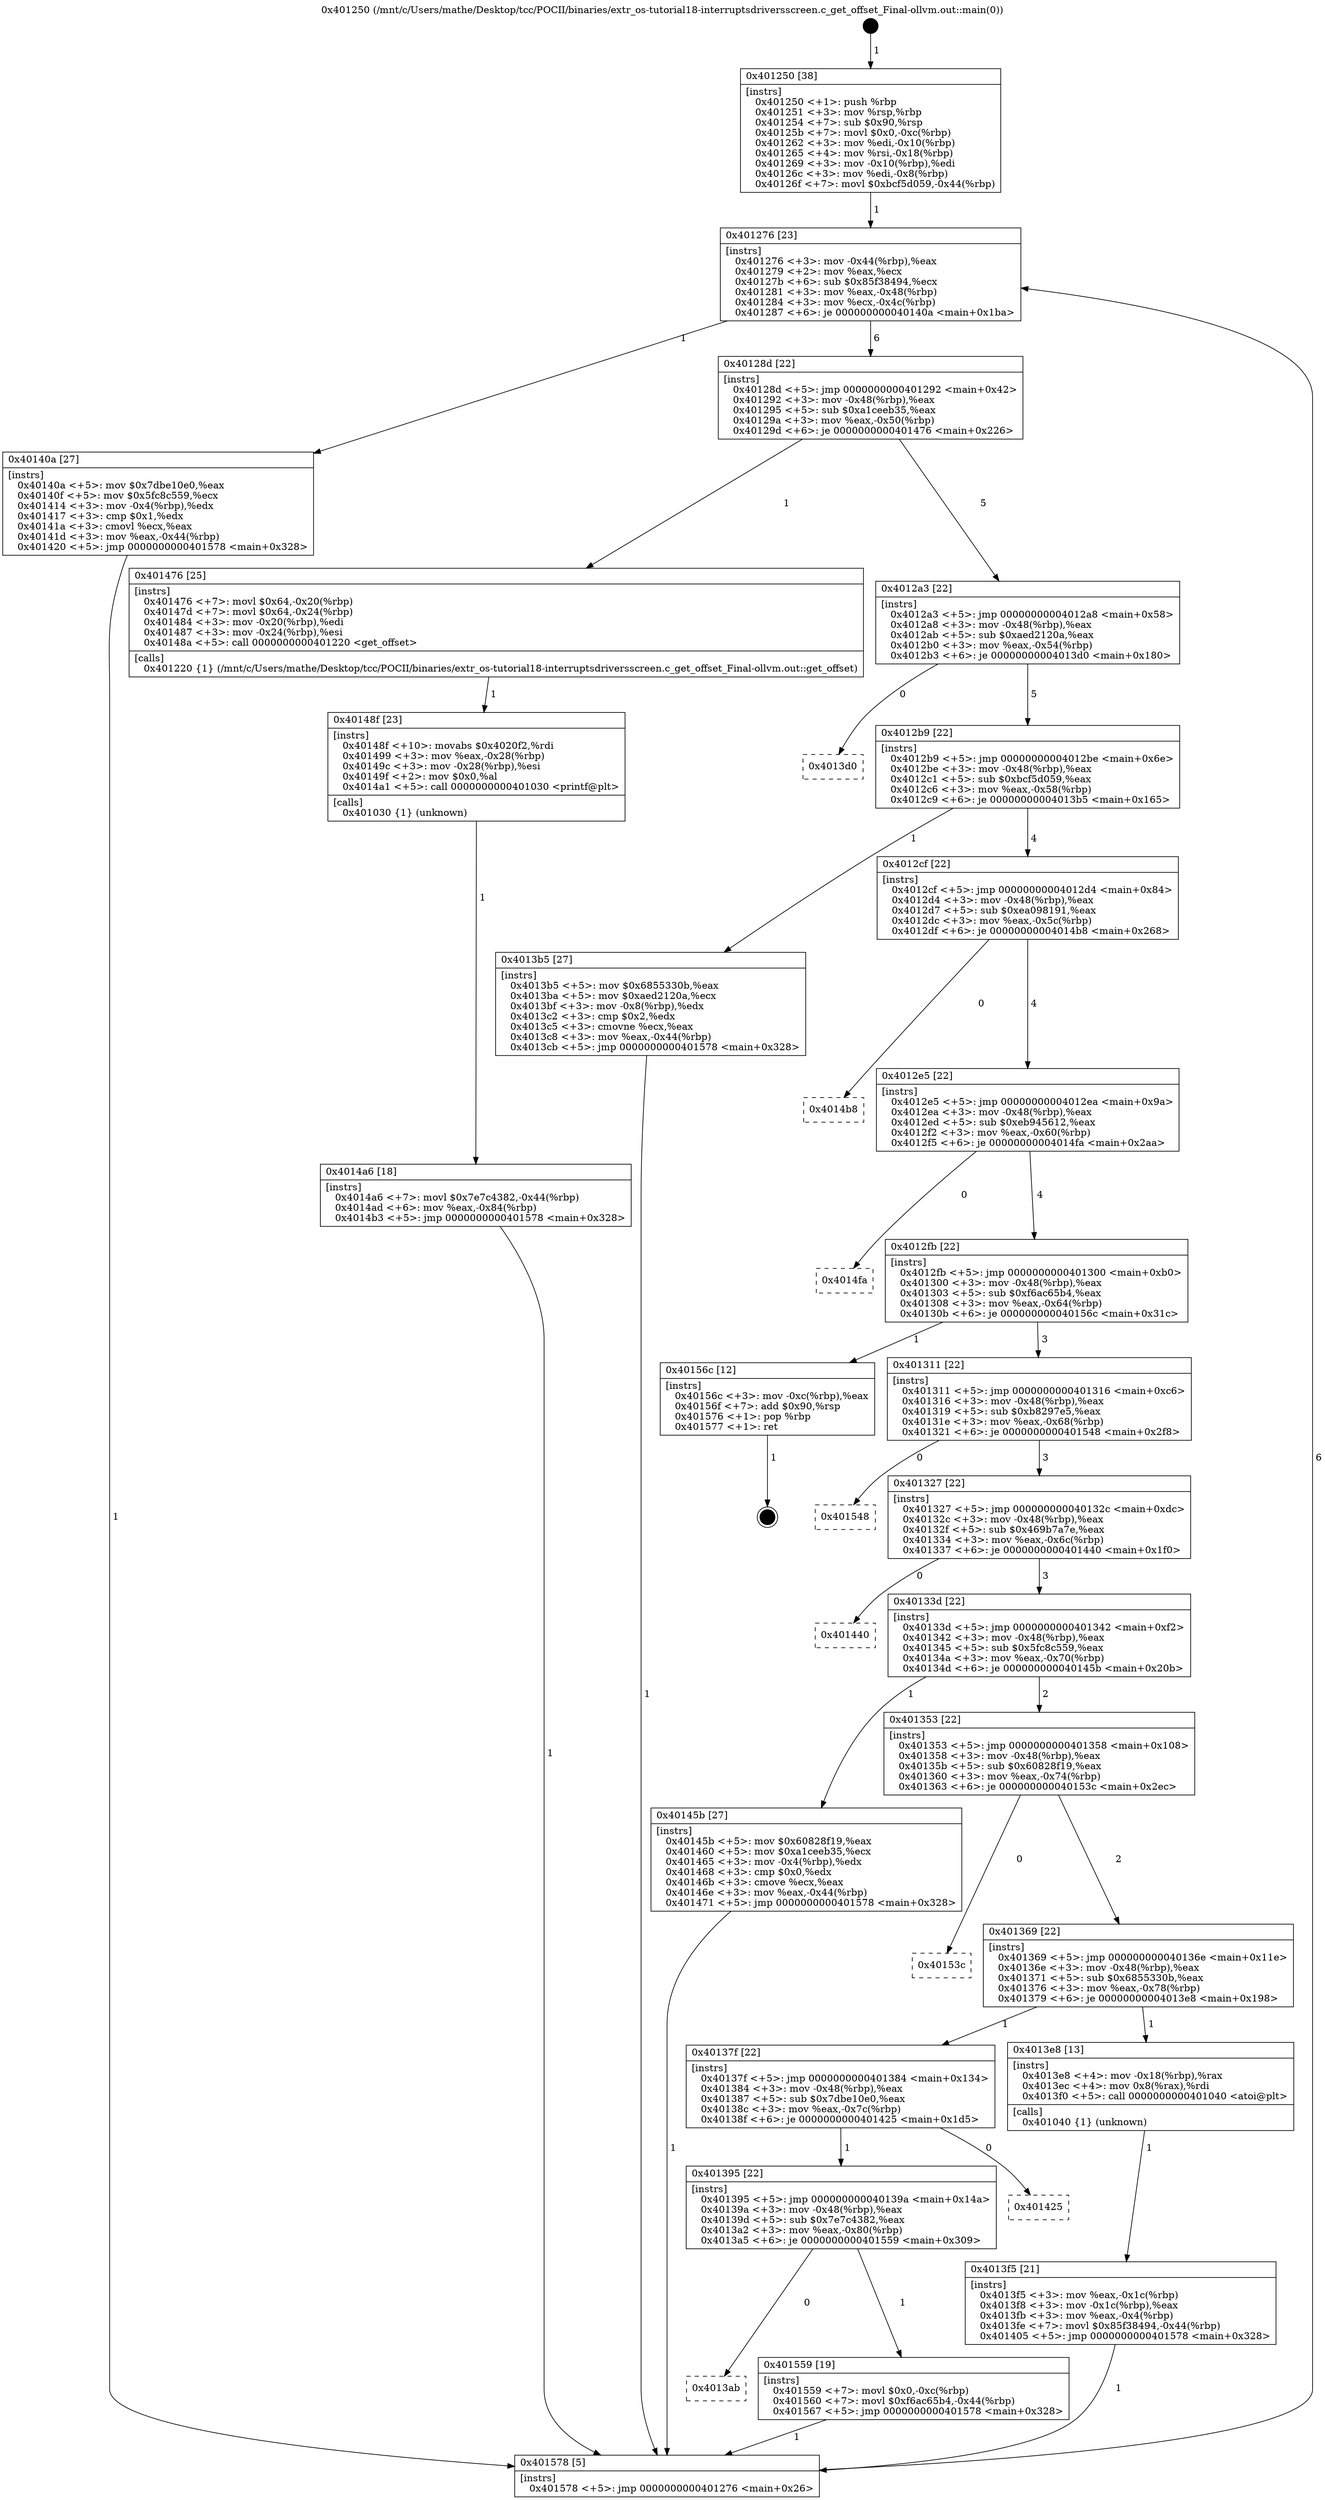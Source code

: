 digraph "0x401250" {
  label = "0x401250 (/mnt/c/Users/mathe/Desktop/tcc/POCII/binaries/extr_os-tutorial18-interruptsdriversscreen.c_get_offset_Final-ollvm.out::main(0))"
  labelloc = "t"
  node[shape=record]

  Entry [label="",width=0.3,height=0.3,shape=circle,fillcolor=black,style=filled]
  "0x401276" [label="{
     0x401276 [23]\l
     | [instrs]\l
     &nbsp;&nbsp;0x401276 \<+3\>: mov -0x44(%rbp),%eax\l
     &nbsp;&nbsp;0x401279 \<+2\>: mov %eax,%ecx\l
     &nbsp;&nbsp;0x40127b \<+6\>: sub $0x85f38494,%ecx\l
     &nbsp;&nbsp;0x401281 \<+3\>: mov %eax,-0x48(%rbp)\l
     &nbsp;&nbsp;0x401284 \<+3\>: mov %ecx,-0x4c(%rbp)\l
     &nbsp;&nbsp;0x401287 \<+6\>: je 000000000040140a \<main+0x1ba\>\l
  }"]
  "0x40140a" [label="{
     0x40140a [27]\l
     | [instrs]\l
     &nbsp;&nbsp;0x40140a \<+5\>: mov $0x7dbe10e0,%eax\l
     &nbsp;&nbsp;0x40140f \<+5\>: mov $0x5fc8c559,%ecx\l
     &nbsp;&nbsp;0x401414 \<+3\>: mov -0x4(%rbp),%edx\l
     &nbsp;&nbsp;0x401417 \<+3\>: cmp $0x1,%edx\l
     &nbsp;&nbsp;0x40141a \<+3\>: cmovl %ecx,%eax\l
     &nbsp;&nbsp;0x40141d \<+3\>: mov %eax,-0x44(%rbp)\l
     &nbsp;&nbsp;0x401420 \<+5\>: jmp 0000000000401578 \<main+0x328\>\l
  }"]
  "0x40128d" [label="{
     0x40128d [22]\l
     | [instrs]\l
     &nbsp;&nbsp;0x40128d \<+5\>: jmp 0000000000401292 \<main+0x42\>\l
     &nbsp;&nbsp;0x401292 \<+3\>: mov -0x48(%rbp),%eax\l
     &nbsp;&nbsp;0x401295 \<+5\>: sub $0xa1ceeb35,%eax\l
     &nbsp;&nbsp;0x40129a \<+3\>: mov %eax,-0x50(%rbp)\l
     &nbsp;&nbsp;0x40129d \<+6\>: je 0000000000401476 \<main+0x226\>\l
  }"]
  Exit [label="",width=0.3,height=0.3,shape=circle,fillcolor=black,style=filled,peripheries=2]
  "0x401476" [label="{
     0x401476 [25]\l
     | [instrs]\l
     &nbsp;&nbsp;0x401476 \<+7\>: movl $0x64,-0x20(%rbp)\l
     &nbsp;&nbsp;0x40147d \<+7\>: movl $0x64,-0x24(%rbp)\l
     &nbsp;&nbsp;0x401484 \<+3\>: mov -0x20(%rbp),%edi\l
     &nbsp;&nbsp;0x401487 \<+3\>: mov -0x24(%rbp),%esi\l
     &nbsp;&nbsp;0x40148a \<+5\>: call 0000000000401220 \<get_offset\>\l
     | [calls]\l
     &nbsp;&nbsp;0x401220 \{1\} (/mnt/c/Users/mathe/Desktop/tcc/POCII/binaries/extr_os-tutorial18-interruptsdriversscreen.c_get_offset_Final-ollvm.out::get_offset)\l
  }"]
  "0x4012a3" [label="{
     0x4012a3 [22]\l
     | [instrs]\l
     &nbsp;&nbsp;0x4012a3 \<+5\>: jmp 00000000004012a8 \<main+0x58\>\l
     &nbsp;&nbsp;0x4012a8 \<+3\>: mov -0x48(%rbp),%eax\l
     &nbsp;&nbsp;0x4012ab \<+5\>: sub $0xaed2120a,%eax\l
     &nbsp;&nbsp;0x4012b0 \<+3\>: mov %eax,-0x54(%rbp)\l
     &nbsp;&nbsp;0x4012b3 \<+6\>: je 00000000004013d0 \<main+0x180\>\l
  }"]
  "0x4013ab" [label="{
     0x4013ab\l
  }", style=dashed]
  "0x4013d0" [label="{
     0x4013d0\l
  }", style=dashed]
  "0x4012b9" [label="{
     0x4012b9 [22]\l
     | [instrs]\l
     &nbsp;&nbsp;0x4012b9 \<+5\>: jmp 00000000004012be \<main+0x6e\>\l
     &nbsp;&nbsp;0x4012be \<+3\>: mov -0x48(%rbp),%eax\l
     &nbsp;&nbsp;0x4012c1 \<+5\>: sub $0xbcf5d059,%eax\l
     &nbsp;&nbsp;0x4012c6 \<+3\>: mov %eax,-0x58(%rbp)\l
     &nbsp;&nbsp;0x4012c9 \<+6\>: je 00000000004013b5 \<main+0x165\>\l
  }"]
  "0x401559" [label="{
     0x401559 [19]\l
     | [instrs]\l
     &nbsp;&nbsp;0x401559 \<+7\>: movl $0x0,-0xc(%rbp)\l
     &nbsp;&nbsp;0x401560 \<+7\>: movl $0xf6ac65b4,-0x44(%rbp)\l
     &nbsp;&nbsp;0x401567 \<+5\>: jmp 0000000000401578 \<main+0x328\>\l
  }"]
  "0x4013b5" [label="{
     0x4013b5 [27]\l
     | [instrs]\l
     &nbsp;&nbsp;0x4013b5 \<+5\>: mov $0x6855330b,%eax\l
     &nbsp;&nbsp;0x4013ba \<+5\>: mov $0xaed2120a,%ecx\l
     &nbsp;&nbsp;0x4013bf \<+3\>: mov -0x8(%rbp),%edx\l
     &nbsp;&nbsp;0x4013c2 \<+3\>: cmp $0x2,%edx\l
     &nbsp;&nbsp;0x4013c5 \<+3\>: cmovne %ecx,%eax\l
     &nbsp;&nbsp;0x4013c8 \<+3\>: mov %eax,-0x44(%rbp)\l
     &nbsp;&nbsp;0x4013cb \<+5\>: jmp 0000000000401578 \<main+0x328\>\l
  }"]
  "0x4012cf" [label="{
     0x4012cf [22]\l
     | [instrs]\l
     &nbsp;&nbsp;0x4012cf \<+5\>: jmp 00000000004012d4 \<main+0x84\>\l
     &nbsp;&nbsp;0x4012d4 \<+3\>: mov -0x48(%rbp),%eax\l
     &nbsp;&nbsp;0x4012d7 \<+5\>: sub $0xea098191,%eax\l
     &nbsp;&nbsp;0x4012dc \<+3\>: mov %eax,-0x5c(%rbp)\l
     &nbsp;&nbsp;0x4012df \<+6\>: je 00000000004014b8 \<main+0x268\>\l
  }"]
  "0x401578" [label="{
     0x401578 [5]\l
     | [instrs]\l
     &nbsp;&nbsp;0x401578 \<+5\>: jmp 0000000000401276 \<main+0x26\>\l
  }"]
  "0x401250" [label="{
     0x401250 [38]\l
     | [instrs]\l
     &nbsp;&nbsp;0x401250 \<+1\>: push %rbp\l
     &nbsp;&nbsp;0x401251 \<+3\>: mov %rsp,%rbp\l
     &nbsp;&nbsp;0x401254 \<+7\>: sub $0x90,%rsp\l
     &nbsp;&nbsp;0x40125b \<+7\>: movl $0x0,-0xc(%rbp)\l
     &nbsp;&nbsp;0x401262 \<+3\>: mov %edi,-0x10(%rbp)\l
     &nbsp;&nbsp;0x401265 \<+4\>: mov %rsi,-0x18(%rbp)\l
     &nbsp;&nbsp;0x401269 \<+3\>: mov -0x10(%rbp),%edi\l
     &nbsp;&nbsp;0x40126c \<+3\>: mov %edi,-0x8(%rbp)\l
     &nbsp;&nbsp;0x40126f \<+7\>: movl $0xbcf5d059,-0x44(%rbp)\l
  }"]
  "0x401395" [label="{
     0x401395 [22]\l
     | [instrs]\l
     &nbsp;&nbsp;0x401395 \<+5\>: jmp 000000000040139a \<main+0x14a\>\l
     &nbsp;&nbsp;0x40139a \<+3\>: mov -0x48(%rbp),%eax\l
     &nbsp;&nbsp;0x40139d \<+5\>: sub $0x7e7c4382,%eax\l
     &nbsp;&nbsp;0x4013a2 \<+3\>: mov %eax,-0x80(%rbp)\l
     &nbsp;&nbsp;0x4013a5 \<+6\>: je 0000000000401559 \<main+0x309\>\l
  }"]
  "0x4014b8" [label="{
     0x4014b8\l
  }", style=dashed]
  "0x4012e5" [label="{
     0x4012e5 [22]\l
     | [instrs]\l
     &nbsp;&nbsp;0x4012e5 \<+5\>: jmp 00000000004012ea \<main+0x9a\>\l
     &nbsp;&nbsp;0x4012ea \<+3\>: mov -0x48(%rbp),%eax\l
     &nbsp;&nbsp;0x4012ed \<+5\>: sub $0xeb945612,%eax\l
     &nbsp;&nbsp;0x4012f2 \<+3\>: mov %eax,-0x60(%rbp)\l
     &nbsp;&nbsp;0x4012f5 \<+6\>: je 00000000004014fa \<main+0x2aa\>\l
  }"]
  "0x401425" [label="{
     0x401425\l
  }", style=dashed]
  "0x4014fa" [label="{
     0x4014fa\l
  }", style=dashed]
  "0x4012fb" [label="{
     0x4012fb [22]\l
     | [instrs]\l
     &nbsp;&nbsp;0x4012fb \<+5\>: jmp 0000000000401300 \<main+0xb0\>\l
     &nbsp;&nbsp;0x401300 \<+3\>: mov -0x48(%rbp),%eax\l
     &nbsp;&nbsp;0x401303 \<+5\>: sub $0xf6ac65b4,%eax\l
     &nbsp;&nbsp;0x401308 \<+3\>: mov %eax,-0x64(%rbp)\l
     &nbsp;&nbsp;0x40130b \<+6\>: je 000000000040156c \<main+0x31c\>\l
  }"]
  "0x4014a6" [label="{
     0x4014a6 [18]\l
     | [instrs]\l
     &nbsp;&nbsp;0x4014a6 \<+7\>: movl $0x7e7c4382,-0x44(%rbp)\l
     &nbsp;&nbsp;0x4014ad \<+6\>: mov %eax,-0x84(%rbp)\l
     &nbsp;&nbsp;0x4014b3 \<+5\>: jmp 0000000000401578 \<main+0x328\>\l
  }"]
  "0x40156c" [label="{
     0x40156c [12]\l
     | [instrs]\l
     &nbsp;&nbsp;0x40156c \<+3\>: mov -0xc(%rbp),%eax\l
     &nbsp;&nbsp;0x40156f \<+7\>: add $0x90,%rsp\l
     &nbsp;&nbsp;0x401576 \<+1\>: pop %rbp\l
     &nbsp;&nbsp;0x401577 \<+1\>: ret\l
  }"]
  "0x401311" [label="{
     0x401311 [22]\l
     | [instrs]\l
     &nbsp;&nbsp;0x401311 \<+5\>: jmp 0000000000401316 \<main+0xc6\>\l
     &nbsp;&nbsp;0x401316 \<+3\>: mov -0x48(%rbp),%eax\l
     &nbsp;&nbsp;0x401319 \<+5\>: sub $0xb8297e5,%eax\l
     &nbsp;&nbsp;0x40131e \<+3\>: mov %eax,-0x68(%rbp)\l
     &nbsp;&nbsp;0x401321 \<+6\>: je 0000000000401548 \<main+0x2f8\>\l
  }"]
  "0x40148f" [label="{
     0x40148f [23]\l
     | [instrs]\l
     &nbsp;&nbsp;0x40148f \<+10\>: movabs $0x4020f2,%rdi\l
     &nbsp;&nbsp;0x401499 \<+3\>: mov %eax,-0x28(%rbp)\l
     &nbsp;&nbsp;0x40149c \<+3\>: mov -0x28(%rbp),%esi\l
     &nbsp;&nbsp;0x40149f \<+2\>: mov $0x0,%al\l
     &nbsp;&nbsp;0x4014a1 \<+5\>: call 0000000000401030 \<printf@plt\>\l
     | [calls]\l
     &nbsp;&nbsp;0x401030 \{1\} (unknown)\l
  }"]
  "0x401548" [label="{
     0x401548\l
  }", style=dashed]
  "0x401327" [label="{
     0x401327 [22]\l
     | [instrs]\l
     &nbsp;&nbsp;0x401327 \<+5\>: jmp 000000000040132c \<main+0xdc\>\l
     &nbsp;&nbsp;0x40132c \<+3\>: mov -0x48(%rbp),%eax\l
     &nbsp;&nbsp;0x40132f \<+5\>: sub $0x469b7a7e,%eax\l
     &nbsp;&nbsp;0x401334 \<+3\>: mov %eax,-0x6c(%rbp)\l
     &nbsp;&nbsp;0x401337 \<+6\>: je 0000000000401440 \<main+0x1f0\>\l
  }"]
  "0x4013f5" [label="{
     0x4013f5 [21]\l
     | [instrs]\l
     &nbsp;&nbsp;0x4013f5 \<+3\>: mov %eax,-0x1c(%rbp)\l
     &nbsp;&nbsp;0x4013f8 \<+3\>: mov -0x1c(%rbp),%eax\l
     &nbsp;&nbsp;0x4013fb \<+3\>: mov %eax,-0x4(%rbp)\l
     &nbsp;&nbsp;0x4013fe \<+7\>: movl $0x85f38494,-0x44(%rbp)\l
     &nbsp;&nbsp;0x401405 \<+5\>: jmp 0000000000401578 \<main+0x328\>\l
  }"]
  "0x401440" [label="{
     0x401440\l
  }", style=dashed]
  "0x40133d" [label="{
     0x40133d [22]\l
     | [instrs]\l
     &nbsp;&nbsp;0x40133d \<+5\>: jmp 0000000000401342 \<main+0xf2\>\l
     &nbsp;&nbsp;0x401342 \<+3\>: mov -0x48(%rbp),%eax\l
     &nbsp;&nbsp;0x401345 \<+5\>: sub $0x5fc8c559,%eax\l
     &nbsp;&nbsp;0x40134a \<+3\>: mov %eax,-0x70(%rbp)\l
     &nbsp;&nbsp;0x40134d \<+6\>: je 000000000040145b \<main+0x20b\>\l
  }"]
  "0x40137f" [label="{
     0x40137f [22]\l
     | [instrs]\l
     &nbsp;&nbsp;0x40137f \<+5\>: jmp 0000000000401384 \<main+0x134\>\l
     &nbsp;&nbsp;0x401384 \<+3\>: mov -0x48(%rbp),%eax\l
     &nbsp;&nbsp;0x401387 \<+5\>: sub $0x7dbe10e0,%eax\l
     &nbsp;&nbsp;0x40138c \<+3\>: mov %eax,-0x7c(%rbp)\l
     &nbsp;&nbsp;0x40138f \<+6\>: je 0000000000401425 \<main+0x1d5\>\l
  }"]
  "0x40145b" [label="{
     0x40145b [27]\l
     | [instrs]\l
     &nbsp;&nbsp;0x40145b \<+5\>: mov $0x60828f19,%eax\l
     &nbsp;&nbsp;0x401460 \<+5\>: mov $0xa1ceeb35,%ecx\l
     &nbsp;&nbsp;0x401465 \<+3\>: mov -0x4(%rbp),%edx\l
     &nbsp;&nbsp;0x401468 \<+3\>: cmp $0x0,%edx\l
     &nbsp;&nbsp;0x40146b \<+3\>: cmove %ecx,%eax\l
     &nbsp;&nbsp;0x40146e \<+3\>: mov %eax,-0x44(%rbp)\l
     &nbsp;&nbsp;0x401471 \<+5\>: jmp 0000000000401578 \<main+0x328\>\l
  }"]
  "0x401353" [label="{
     0x401353 [22]\l
     | [instrs]\l
     &nbsp;&nbsp;0x401353 \<+5\>: jmp 0000000000401358 \<main+0x108\>\l
     &nbsp;&nbsp;0x401358 \<+3\>: mov -0x48(%rbp),%eax\l
     &nbsp;&nbsp;0x40135b \<+5\>: sub $0x60828f19,%eax\l
     &nbsp;&nbsp;0x401360 \<+3\>: mov %eax,-0x74(%rbp)\l
     &nbsp;&nbsp;0x401363 \<+6\>: je 000000000040153c \<main+0x2ec\>\l
  }"]
  "0x4013e8" [label="{
     0x4013e8 [13]\l
     | [instrs]\l
     &nbsp;&nbsp;0x4013e8 \<+4\>: mov -0x18(%rbp),%rax\l
     &nbsp;&nbsp;0x4013ec \<+4\>: mov 0x8(%rax),%rdi\l
     &nbsp;&nbsp;0x4013f0 \<+5\>: call 0000000000401040 \<atoi@plt\>\l
     | [calls]\l
     &nbsp;&nbsp;0x401040 \{1\} (unknown)\l
  }"]
  "0x40153c" [label="{
     0x40153c\l
  }", style=dashed]
  "0x401369" [label="{
     0x401369 [22]\l
     | [instrs]\l
     &nbsp;&nbsp;0x401369 \<+5\>: jmp 000000000040136e \<main+0x11e\>\l
     &nbsp;&nbsp;0x40136e \<+3\>: mov -0x48(%rbp),%eax\l
     &nbsp;&nbsp;0x401371 \<+5\>: sub $0x6855330b,%eax\l
     &nbsp;&nbsp;0x401376 \<+3\>: mov %eax,-0x78(%rbp)\l
     &nbsp;&nbsp;0x401379 \<+6\>: je 00000000004013e8 \<main+0x198\>\l
  }"]
  Entry -> "0x401250" [label=" 1"]
  "0x401276" -> "0x40140a" [label=" 1"]
  "0x401276" -> "0x40128d" [label=" 6"]
  "0x40156c" -> Exit [label=" 1"]
  "0x40128d" -> "0x401476" [label=" 1"]
  "0x40128d" -> "0x4012a3" [label=" 5"]
  "0x401559" -> "0x401578" [label=" 1"]
  "0x4012a3" -> "0x4013d0" [label=" 0"]
  "0x4012a3" -> "0x4012b9" [label=" 5"]
  "0x401395" -> "0x4013ab" [label=" 0"]
  "0x4012b9" -> "0x4013b5" [label=" 1"]
  "0x4012b9" -> "0x4012cf" [label=" 4"]
  "0x4013b5" -> "0x401578" [label=" 1"]
  "0x401250" -> "0x401276" [label=" 1"]
  "0x401578" -> "0x401276" [label=" 6"]
  "0x401395" -> "0x401559" [label=" 1"]
  "0x4012cf" -> "0x4014b8" [label=" 0"]
  "0x4012cf" -> "0x4012e5" [label=" 4"]
  "0x40137f" -> "0x401395" [label=" 1"]
  "0x4012e5" -> "0x4014fa" [label=" 0"]
  "0x4012e5" -> "0x4012fb" [label=" 4"]
  "0x40137f" -> "0x401425" [label=" 0"]
  "0x4012fb" -> "0x40156c" [label=" 1"]
  "0x4012fb" -> "0x401311" [label=" 3"]
  "0x4014a6" -> "0x401578" [label=" 1"]
  "0x401311" -> "0x401548" [label=" 0"]
  "0x401311" -> "0x401327" [label=" 3"]
  "0x40148f" -> "0x4014a6" [label=" 1"]
  "0x401327" -> "0x401440" [label=" 0"]
  "0x401327" -> "0x40133d" [label=" 3"]
  "0x401476" -> "0x40148f" [label=" 1"]
  "0x40133d" -> "0x40145b" [label=" 1"]
  "0x40133d" -> "0x401353" [label=" 2"]
  "0x40145b" -> "0x401578" [label=" 1"]
  "0x401353" -> "0x40153c" [label=" 0"]
  "0x401353" -> "0x401369" [label=" 2"]
  "0x40140a" -> "0x401578" [label=" 1"]
  "0x401369" -> "0x4013e8" [label=" 1"]
  "0x401369" -> "0x40137f" [label=" 1"]
  "0x4013e8" -> "0x4013f5" [label=" 1"]
  "0x4013f5" -> "0x401578" [label=" 1"]
}
